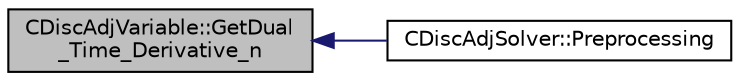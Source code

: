 digraph "CDiscAdjVariable::GetDual_Time_Derivative_n"
{
  edge [fontname="Helvetica",fontsize="10",labelfontname="Helvetica",labelfontsize="10"];
  node [fontname="Helvetica",fontsize="10",shape=record];
  rankdir="LR";
  Node22 [label="CDiscAdjVariable::GetDual\l_Time_Derivative_n",height=0.2,width=0.4,color="black", fillcolor="grey75", style="filled", fontcolor="black"];
  Node22 -> Node23 [dir="back",color="midnightblue",fontsize="10",style="solid",fontname="Helvetica"];
  Node23 [label="CDiscAdjSolver::Preprocessing",height=0.2,width=0.4,color="black", fillcolor="white", style="filled",URL="$class_c_disc_adj_solver.html#a7f3617e3aace7756ab85e598e42cc31b",tooltip="Update the dual-time derivatives. "];
}
